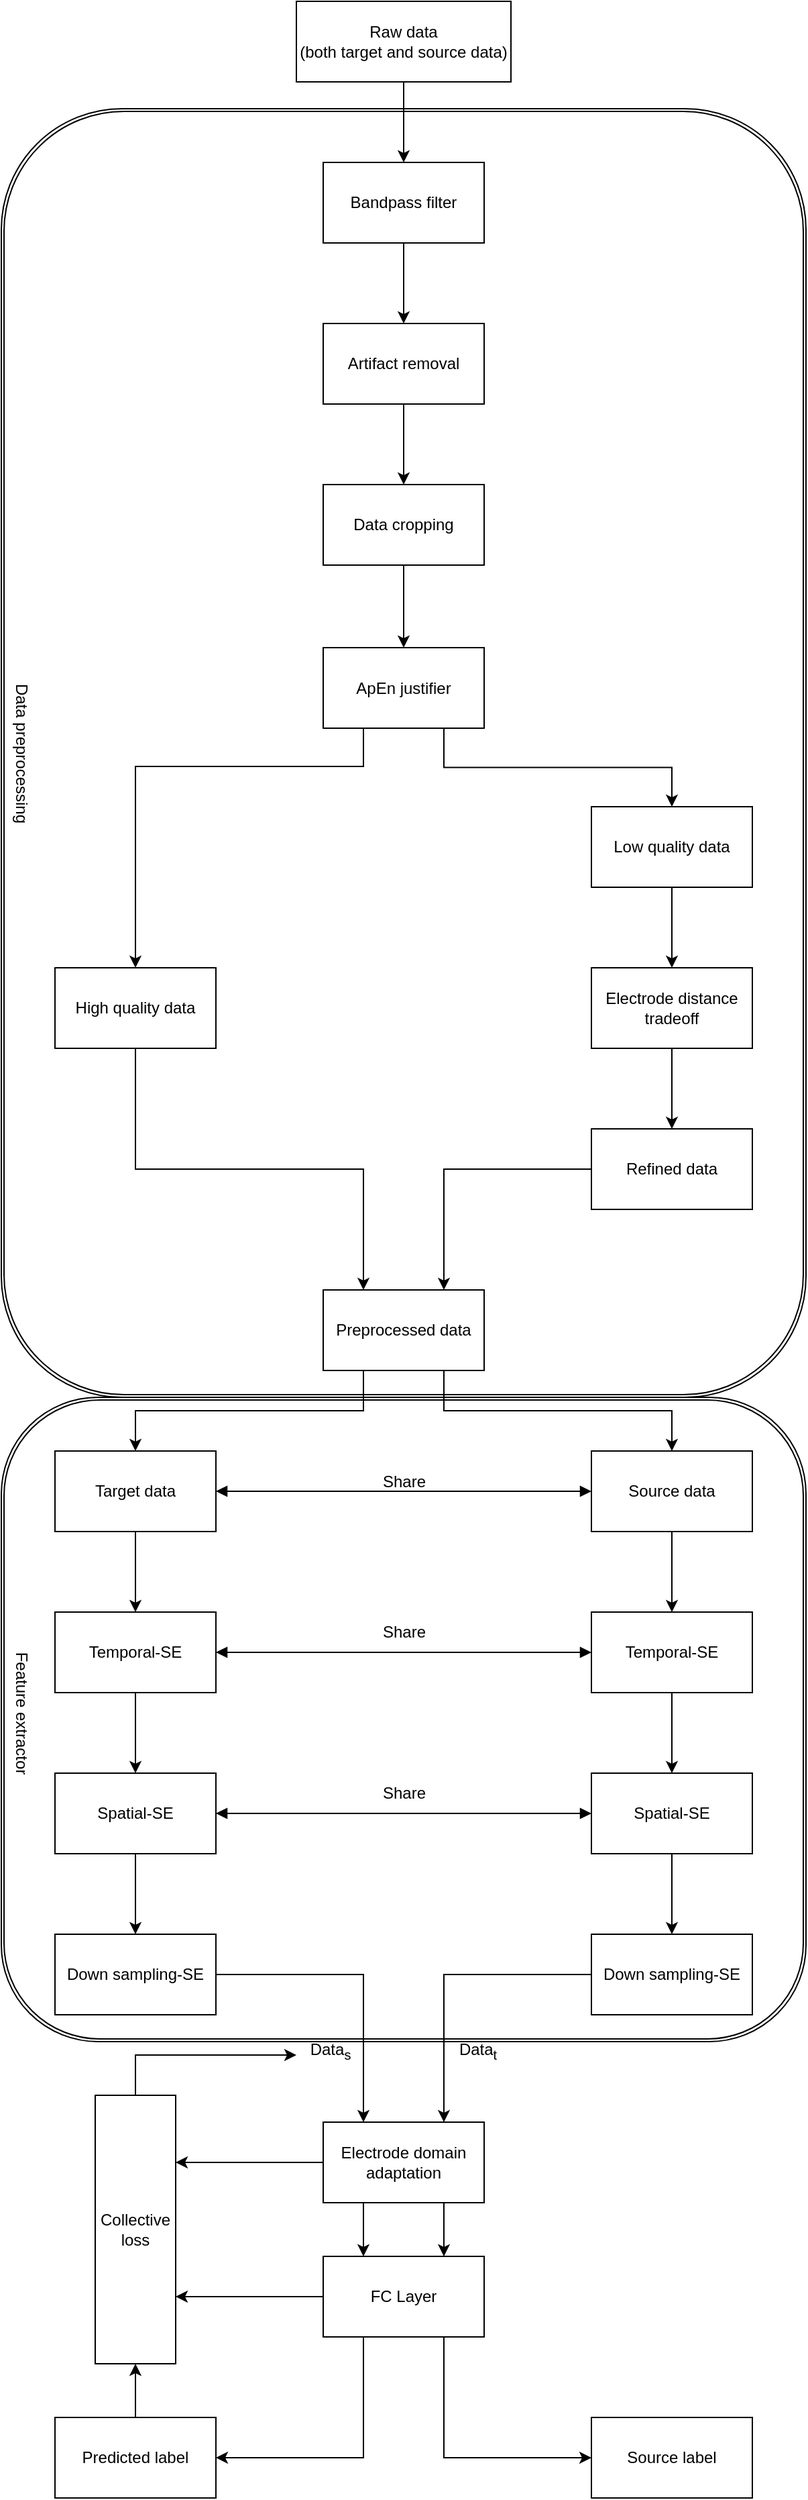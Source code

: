 <mxfile version="25.0.3">
  <diagram name="第 1 页" id="pvQhF8AryuaIjtNejtY6">
    <mxGraphModel dx="713" dy="395" grid="1" gridSize="10" guides="1" tooltips="1" connect="1" arrows="1" fold="1" page="1" pageScale="1" pageWidth="827" pageHeight="1169" math="0" shadow="0">
      <root>
        <mxCell id="0" />
        <mxCell id="1" parent="0" />
        <mxCell id="T4NdSgvmd6i7ijyYlSUB-66" value="" style="shape=ext;double=1;rounded=1;whiteSpace=wrap;html=1;fillColor=none;" vertex="1" parent="1">
          <mxGeometry x="120" y="80" width="600" height="960" as="geometry" />
        </mxCell>
        <mxCell id="T4NdSgvmd6i7ijyYlSUB-71" value="" style="shape=ext;double=1;rounded=1;whiteSpace=wrap;html=1;fillColor=none;" vertex="1" parent="1">
          <mxGeometry x="120" y="1040" width="600" height="480" as="geometry" />
        </mxCell>
        <mxCell id="T4NdSgvmd6i7ijyYlSUB-25" style="edgeStyle=orthogonalEdgeStyle;rounded=0;orthogonalLoop=1;jettySize=auto;html=1;" edge="1" parent="1" source="T4NdSgvmd6i7ijyYlSUB-1" target="T4NdSgvmd6i7ijyYlSUB-5">
          <mxGeometry relative="1" as="geometry" />
        </mxCell>
        <mxCell id="T4NdSgvmd6i7ijyYlSUB-1" value="Raw data&lt;div&gt;(both target and source data)&lt;/div&gt;" style="rounded=0;whiteSpace=wrap;html=1;" vertex="1" parent="1">
          <mxGeometry x="340" width="160" height="60" as="geometry" />
        </mxCell>
        <mxCell id="T4NdSgvmd6i7ijyYlSUB-29" style="edgeStyle=orthogonalEdgeStyle;rounded=0;orthogonalLoop=1;jettySize=auto;html=1;exitX=0.25;exitY=1;exitDx=0;exitDy=0;entryX=0.5;entryY=0;entryDx=0;entryDy=0;" edge="1" parent="1" source="T4NdSgvmd6i7ijyYlSUB-2" target="T4NdSgvmd6i7ijyYlSUB-4">
          <mxGeometry relative="1" as="geometry">
            <Array as="points">
              <mxPoint x="390" y="570" />
              <mxPoint x="220" y="570" />
            </Array>
          </mxGeometry>
        </mxCell>
        <mxCell id="T4NdSgvmd6i7ijyYlSUB-30" style="edgeStyle=orthogonalEdgeStyle;rounded=0;orthogonalLoop=1;jettySize=auto;html=1;exitX=0.75;exitY=1;exitDx=0;exitDy=0;entryX=0.5;entryY=0;entryDx=0;entryDy=0;" edge="1" parent="1" source="T4NdSgvmd6i7ijyYlSUB-2" target="T4NdSgvmd6i7ijyYlSUB-3">
          <mxGeometry relative="1" as="geometry" />
        </mxCell>
        <mxCell id="T4NdSgvmd6i7ijyYlSUB-2" value="ApEn justifier" style="rounded=0;whiteSpace=wrap;html=1;" vertex="1" parent="1">
          <mxGeometry x="360" y="481.5" width="120" height="60" as="geometry" />
        </mxCell>
        <mxCell id="T4NdSgvmd6i7ijyYlSUB-31" style="edgeStyle=orthogonalEdgeStyle;rounded=0;orthogonalLoop=1;jettySize=auto;html=1;" edge="1" parent="1" source="T4NdSgvmd6i7ijyYlSUB-3" target="T4NdSgvmd6i7ijyYlSUB-8">
          <mxGeometry relative="1" as="geometry" />
        </mxCell>
        <mxCell id="T4NdSgvmd6i7ijyYlSUB-3" value="Low quality data" style="rounded=0;whiteSpace=wrap;html=1;" vertex="1" parent="1">
          <mxGeometry x="560" y="600" width="120" height="60" as="geometry" />
        </mxCell>
        <mxCell id="T4NdSgvmd6i7ijyYlSUB-34" style="edgeStyle=orthogonalEdgeStyle;rounded=0;orthogonalLoop=1;jettySize=auto;html=1;entryX=0.25;entryY=0;entryDx=0;entryDy=0;" edge="1" parent="1" source="T4NdSgvmd6i7ijyYlSUB-4" target="T4NdSgvmd6i7ijyYlSUB-10">
          <mxGeometry relative="1" as="geometry">
            <Array as="points">
              <mxPoint x="220" y="870" />
              <mxPoint x="390" y="870" />
            </Array>
          </mxGeometry>
        </mxCell>
        <mxCell id="T4NdSgvmd6i7ijyYlSUB-4" value="High quality data" style="rounded=0;whiteSpace=wrap;html=1;" vertex="1" parent="1">
          <mxGeometry x="160" y="720" width="120" height="60" as="geometry" />
        </mxCell>
        <mxCell id="T4NdSgvmd6i7ijyYlSUB-26" style="edgeStyle=orthogonalEdgeStyle;rounded=0;orthogonalLoop=1;jettySize=auto;html=1;entryX=0.5;entryY=0;entryDx=0;entryDy=0;" edge="1" parent="1" source="T4NdSgvmd6i7ijyYlSUB-5" target="T4NdSgvmd6i7ijyYlSUB-6">
          <mxGeometry relative="1" as="geometry" />
        </mxCell>
        <mxCell id="T4NdSgvmd6i7ijyYlSUB-5" value="Bandpass filter" style="rounded=0;whiteSpace=wrap;html=1;" vertex="1" parent="1">
          <mxGeometry x="360" y="120" width="120" height="60" as="geometry" />
        </mxCell>
        <mxCell id="T4NdSgvmd6i7ijyYlSUB-27" style="edgeStyle=orthogonalEdgeStyle;rounded=0;orthogonalLoop=1;jettySize=auto;html=1;entryX=0.5;entryY=0;entryDx=0;entryDy=0;" edge="1" parent="1" source="T4NdSgvmd6i7ijyYlSUB-6" target="T4NdSgvmd6i7ijyYlSUB-7">
          <mxGeometry relative="1" as="geometry" />
        </mxCell>
        <mxCell id="T4NdSgvmd6i7ijyYlSUB-6" value="Artifact removal" style="rounded=0;whiteSpace=wrap;html=1;" vertex="1" parent="1">
          <mxGeometry x="360" y="240" width="120" height="60" as="geometry" />
        </mxCell>
        <mxCell id="T4NdSgvmd6i7ijyYlSUB-28" style="edgeStyle=orthogonalEdgeStyle;rounded=0;orthogonalLoop=1;jettySize=auto;html=1;entryX=0.5;entryY=0;entryDx=0;entryDy=0;" edge="1" parent="1" source="T4NdSgvmd6i7ijyYlSUB-7" target="T4NdSgvmd6i7ijyYlSUB-2">
          <mxGeometry relative="1" as="geometry" />
        </mxCell>
        <mxCell id="T4NdSgvmd6i7ijyYlSUB-7" value="Data cropping" style="rounded=0;whiteSpace=wrap;html=1;" vertex="1" parent="1">
          <mxGeometry x="360" y="360" width="120" height="60" as="geometry" />
        </mxCell>
        <mxCell id="T4NdSgvmd6i7ijyYlSUB-32" style="edgeStyle=orthogonalEdgeStyle;rounded=0;orthogonalLoop=1;jettySize=auto;html=1;entryX=0.5;entryY=0;entryDx=0;entryDy=0;" edge="1" parent="1" source="T4NdSgvmd6i7ijyYlSUB-8" target="T4NdSgvmd6i7ijyYlSUB-9">
          <mxGeometry relative="1" as="geometry" />
        </mxCell>
        <mxCell id="T4NdSgvmd6i7ijyYlSUB-8" value="Electrode distance tradeoff" style="rounded=0;whiteSpace=wrap;html=1;" vertex="1" parent="1">
          <mxGeometry x="560" y="720" width="120" height="60" as="geometry" />
        </mxCell>
        <mxCell id="T4NdSgvmd6i7ijyYlSUB-33" style="edgeStyle=orthogonalEdgeStyle;rounded=0;orthogonalLoop=1;jettySize=auto;html=1;entryX=0.75;entryY=0;entryDx=0;entryDy=0;" edge="1" parent="1" source="T4NdSgvmd6i7ijyYlSUB-9" target="T4NdSgvmd6i7ijyYlSUB-10">
          <mxGeometry relative="1" as="geometry" />
        </mxCell>
        <mxCell id="T4NdSgvmd6i7ijyYlSUB-9" value="Refined data" style="rounded=0;whiteSpace=wrap;html=1;" vertex="1" parent="1">
          <mxGeometry x="560" y="840" width="120" height="60" as="geometry" />
        </mxCell>
        <mxCell id="T4NdSgvmd6i7ijyYlSUB-35" style="edgeStyle=orthogonalEdgeStyle;rounded=0;orthogonalLoop=1;jettySize=auto;html=1;exitX=0.25;exitY=1;exitDx=0;exitDy=0;entryX=0.5;entryY=0;entryDx=0;entryDy=0;" edge="1" parent="1" source="T4NdSgvmd6i7ijyYlSUB-10" target="T4NdSgvmd6i7ijyYlSUB-12">
          <mxGeometry relative="1" as="geometry" />
        </mxCell>
        <mxCell id="T4NdSgvmd6i7ijyYlSUB-36" style="edgeStyle=orthogonalEdgeStyle;rounded=0;orthogonalLoop=1;jettySize=auto;html=1;exitX=0.75;exitY=1;exitDx=0;exitDy=0;entryX=0.5;entryY=0;entryDx=0;entryDy=0;" edge="1" parent="1" source="T4NdSgvmd6i7ijyYlSUB-10" target="T4NdSgvmd6i7ijyYlSUB-11">
          <mxGeometry relative="1" as="geometry" />
        </mxCell>
        <mxCell id="T4NdSgvmd6i7ijyYlSUB-10" value="Preprocessed data" style="rounded=0;whiteSpace=wrap;html=1;" vertex="1" parent="1">
          <mxGeometry x="360" y="960" width="120" height="60" as="geometry" />
        </mxCell>
        <mxCell id="T4NdSgvmd6i7ijyYlSUB-38" style="edgeStyle=orthogonalEdgeStyle;rounded=0;orthogonalLoop=1;jettySize=auto;html=1;entryX=0.5;entryY=0;entryDx=0;entryDy=0;" edge="1" parent="1" source="T4NdSgvmd6i7ijyYlSUB-11" target="T4NdSgvmd6i7ijyYlSUB-13">
          <mxGeometry relative="1" as="geometry" />
        </mxCell>
        <mxCell id="T4NdSgvmd6i7ijyYlSUB-11" value="Source data" style="rounded=0;whiteSpace=wrap;html=1;" vertex="1" parent="1">
          <mxGeometry x="560" y="1080" width="120" height="60" as="geometry" />
        </mxCell>
        <mxCell id="T4NdSgvmd6i7ijyYlSUB-37" style="edgeStyle=orthogonalEdgeStyle;rounded=0;orthogonalLoop=1;jettySize=auto;html=1;entryX=0.5;entryY=0;entryDx=0;entryDy=0;" edge="1" parent="1" source="T4NdSgvmd6i7ijyYlSUB-12" target="T4NdSgvmd6i7ijyYlSUB-14">
          <mxGeometry relative="1" as="geometry" />
        </mxCell>
        <mxCell id="T4NdSgvmd6i7ijyYlSUB-12" value="Target data" style="rounded=0;whiteSpace=wrap;html=1;" vertex="1" parent="1">
          <mxGeometry x="160" y="1080" width="120" height="60" as="geometry" />
        </mxCell>
        <mxCell id="T4NdSgvmd6i7ijyYlSUB-40" style="edgeStyle=orthogonalEdgeStyle;rounded=0;orthogonalLoop=1;jettySize=auto;html=1;entryX=0.5;entryY=0;entryDx=0;entryDy=0;" edge="1" parent="1" source="T4NdSgvmd6i7ijyYlSUB-13" target="T4NdSgvmd6i7ijyYlSUB-15">
          <mxGeometry relative="1" as="geometry" />
        </mxCell>
        <mxCell id="T4NdSgvmd6i7ijyYlSUB-13" value="Temporal-SE" style="rounded=0;whiteSpace=wrap;html=1;" vertex="1" parent="1">
          <mxGeometry x="560" y="1200" width="120" height="60" as="geometry" />
        </mxCell>
        <mxCell id="T4NdSgvmd6i7ijyYlSUB-39" style="edgeStyle=orthogonalEdgeStyle;rounded=0;orthogonalLoop=1;jettySize=auto;html=1;entryX=0.5;entryY=0;entryDx=0;entryDy=0;" edge="1" parent="1" source="T4NdSgvmd6i7ijyYlSUB-14" target="T4NdSgvmd6i7ijyYlSUB-16">
          <mxGeometry relative="1" as="geometry" />
        </mxCell>
        <mxCell id="T4NdSgvmd6i7ijyYlSUB-14" value="Temporal-SE" style="rounded=0;whiteSpace=wrap;html=1;" vertex="1" parent="1">
          <mxGeometry x="160" y="1200" width="120" height="60" as="geometry" />
        </mxCell>
        <mxCell id="T4NdSgvmd6i7ijyYlSUB-42" style="edgeStyle=orthogonalEdgeStyle;rounded=0;orthogonalLoop=1;jettySize=auto;html=1;entryX=0.5;entryY=0;entryDx=0;entryDy=0;" edge="1" parent="1" source="T4NdSgvmd6i7ijyYlSUB-15" target="T4NdSgvmd6i7ijyYlSUB-17">
          <mxGeometry relative="1" as="geometry" />
        </mxCell>
        <mxCell id="T4NdSgvmd6i7ijyYlSUB-15" value="Spatial-SE" style="rounded=0;whiteSpace=wrap;html=1;" vertex="1" parent="1">
          <mxGeometry x="560" y="1320" width="120" height="60" as="geometry" />
        </mxCell>
        <mxCell id="T4NdSgvmd6i7ijyYlSUB-41" style="edgeStyle=orthogonalEdgeStyle;rounded=0;orthogonalLoop=1;jettySize=auto;html=1;entryX=0.5;entryY=0;entryDx=0;entryDy=0;" edge="1" parent="1" source="T4NdSgvmd6i7ijyYlSUB-16" target="T4NdSgvmd6i7ijyYlSUB-18">
          <mxGeometry relative="1" as="geometry" />
        </mxCell>
        <mxCell id="T4NdSgvmd6i7ijyYlSUB-16" value="Spatial-SE" style="rounded=0;whiteSpace=wrap;html=1;" vertex="1" parent="1">
          <mxGeometry x="160" y="1320" width="120" height="60" as="geometry" />
        </mxCell>
        <mxCell id="T4NdSgvmd6i7ijyYlSUB-44" style="edgeStyle=orthogonalEdgeStyle;rounded=0;orthogonalLoop=1;jettySize=auto;html=1;entryX=0.75;entryY=0;entryDx=0;entryDy=0;" edge="1" parent="1" source="T4NdSgvmd6i7ijyYlSUB-17" target="T4NdSgvmd6i7ijyYlSUB-19">
          <mxGeometry relative="1" as="geometry" />
        </mxCell>
        <mxCell id="T4NdSgvmd6i7ijyYlSUB-17" value="Down sampling-SE" style="rounded=0;whiteSpace=wrap;html=1;" vertex="1" parent="1">
          <mxGeometry x="560" y="1440" width="120" height="60" as="geometry" />
        </mxCell>
        <mxCell id="T4NdSgvmd6i7ijyYlSUB-43" style="edgeStyle=orthogonalEdgeStyle;rounded=0;orthogonalLoop=1;jettySize=auto;html=1;entryX=0.25;entryY=0;entryDx=0;entryDy=0;" edge="1" parent="1" source="T4NdSgvmd6i7ijyYlSUB-18" target="T4NdSgvmd6i7ijyYlSUB-19">
          <mxGeometry relative="1" as="geometry" />
        </mxCell>
        <mxCell id="T4NdSgvmd6i7ijyYlSUB-18" value="Down sampling-SE" style="rounded=0;whiteSpace=wrap;html=1;" vertex="1" parent="1">
          <mxGeometry x="160" y="1440" width="120" height="60" as="geometry" />
        </mxCell>
        <mxCell id="T4NdSgvmd6i7ijyYlSUB-45" style="edgeStyle=orthogonalEdgeStyle;rounded=0;orthogonalLoop=1;jettySize=auto;html=1;exitX=0.25;exitY=1;exitDx=0;exitDy=0;entryX=0.25;entryY=0;entryDx=0;entryDy=0;" edge="1" parent="1" source="T4NdSgvmd6i7ijyYlSUB-19" target="T4NdSgvmd6i7ijyYlSUB-20">
          <mxGeometry relative="1" as="geometry" />
        </mxCell>
        <mxCell id="T4NdSgvmd6i7ijyYlSUB-46" style="edgeStyle=orthogonalEdgeStyle;rounded=0;orthogonalLoop=1;jettySize=auto;html=1;exitX=0.75;exitY=1;exitDx=0;exitDy=0;entryX=0.75;entryY=0;entryDx=0;entryDy=0;" edge="1" parent="1" source="T4NdSgvmd6i7ijyYlSUB-19" target="T4NdSgvmd6i7ijyYlSUB-20">
          <mxGeometry relative="1" as="geometry" />
        </mxCell>
        <mxCell id="T4NdSgvmd6i7ijyYlSUB-51" style="edgeStyle=orthogonalEdgeStyle;rounded=0;orthogonalLoop=1;jettySize=auto;html=1;entryX=0.25;entryY=0;entryDx=0;entryDy=0;" edge="1" parent="1" source="T4NdSgvmd6i7ijyYlSUB-19" target="T4NdSgvmd6i7ijyYlSUB-21">
          <mxGeometry relative="1" as="geometry" />
        </mxCell>
        <mxCell id="T4NdSgvmd6i7ijyYlSUB-19" value="Electrode domain adaptation" style="rounded=0;whiteSpace=wrap;html=1;" vertex="1" parent="1">
          <mxGeometry x="360" y="1580" width="120" height="60" as="geometry" />
        </mxCell>
        <mxCell id="T4NdSgvmd6i7ijyYlSUB-47" style="edgeStyle=orthogonalEdgeStyle;rounded=0;orthogonalLoop=1;jettySize=auto;html=1;exitX=0.25;exitY=1;exitDx=0;exitDy=0;entryX=1;entryY=0.5;entryDx=0;entryDy=0;" edge="1" parent="1" source="T4NdSgvmd6i7ijyYlSUB-20" target="T4NdSgvmd6i7ijyYlSUB-23">
          <mxGeometry relative="1" as="geometry" />
        </mxCell>
        <mxCell id="T4NdSgvmd6i7ijyYlSUB-48" style="edgeStyle=orthogonalEdgeStyle;rounded=0;orthogonalLoop=1;jettySize=auto;html=1;exitX=0.75;exitY=1;exitDx=0;exitDy=0;entryX=0;entryY=0.5;entryDx=0;entryDy=0;" edge="1" parent="1" source="T4NdSgvmd6i7ijyYlSUB-20" target="T4NdSgvmd6i7ijyYlSUB-22">
          <mxGeometry relative="1" as="geometry" />
        </mxCell>
        <mxCell id="T4NdSgvmd6i7ijyYlSUB-50" style="edgeStyle=orthogonalEdgeStyle;rounded=0;orthogonalLoop=1;jettySize=auto;html=1;entryX=0.75;entryY=0;entryDx=0;entryDy=0;" edge="1" parent="1" source="T4NdSgvmd6i7ijyYlSUB-20" target="T4NdSgvmd6i7ijyYlSUB-21">
          <mxGeometry relative="1" as="geometry" />
        </mxCell>
        <mxCell id="T4NdSgvmd6i7ijyYlSUB-20" value="FC Layer" style="rounded=0;whiteSpace=wrap;html=1;" vertex="1" parent="1">
          <mxGeometry x="360" y="1680" width="120" height="60" as="geometry" />
        </mxCell>
        <mxCell id="T4NdSgvmd6i7ijyYlSUB-55" style="edgeStyle=orthogonalEdgeStyle;rounded=0;orthogonalLoop=1;jettySize=auto;html=1;" edge="1" parent="1" source="T4NdSgvmd6i7ijyYlSUB-21" target="T4NdSgvmd6i7ijyYlSUB-53">
          <mxGeometry relative="1" as="geometry">
            <Array as="points">
              <mxPoint x="220" y="1530" />
              <mxPoint x="365" y="1530" />
            </Array>
          </mxGeometry>
        </mxCell>
        <mxCell id="T4NdSgvmd6i7ijyYlSUB-21" value="Collective loss" style="rounded=0;whiteSpace=wrap;html=1;direction=south;" vertex="1" parent="1">
          <mxGeometry x="190" y="1560" width="60" height="200" as="geometry" />
        </mxCell>
        <mxCell id="T4NdSgvmd6i7ijyYlSUB-22" value="Source label" style="rounded=0;whiteSpace=wrap;html=1;" vertex="1" parent="1">
          <mxGeometry x="560" y="1800" width="120" height="60" as="geometry" />
        </mxCell>
        <mxCell id="T4NdSgvmd6i7ijyYlSUB-49" style="edgeStyle=orthogonalEdgeStyle;rounded=0;orthogonalLoop=1;jettySize=auto;html=1;exitX=0.5;exitY=0;exitDx=0;exitDy=0;entryX=1;entryY=0.5;entryDx=0;entryDy=0;" edge="1" parent="1" source="T4NdSgvmd6i7ijyYlSUB-23" target="T4NdSgvmd6i7ijyYlSUB-21">
          <mxGeometry relative="1" as="geometry" />
        </mxCell>
        <mxCell id="T4NdSgvmd6i7ijyYlSUB-23" value="Predicted label" style="rounded=0;whiteSpace=wrap;html=1;" vertex="1" parent="1">
          <mxGeometry x="160" y="1800" width="120" height="60" as="geometry" />
        </mxCell>
        <mxCell id="T4NdSgvmd6i7ijyYlSUB-53" value="&lt;sub&gt;&lt;span style=&quot;font-size: 12px;&quot;&gt;Data&lt;sub&gt;s&lt;/sub&gt;&lt;/span&gt;&lt;/sub&gt;" style="text;html=1;align=center;verticalAlign=middle;resizable=0;points=[];autosize=1;strokeColor=none;fillColor=none;" vertex="1" parent="1">
          <mxGeometry x="340" y="1510" width="50" height="30" as="geometry" />
        </mxCell>
        <mxCell id="T4NdSgvmd6i7ijyYlSUB-54" value="&lt;sub&gt;&lt;span style=&quot;font-size: 12px;&quot;&gt;Data&lt;sub&gt;t&lt;/sub&gt;&lt;/span&gt;&lt;/sub&gt;" style="text;html=1;align=center;verticalAlign=middle;resizable=0;points=[];autosize=1;strokeColor=none;fillColor=none;" vertex="1" parent="1">
          <mxGeometry x="450" y="1510" width="50" height="30" as="geometry" />
        </mxCell>
        <mxCell id="T4NdSgvmd6i7ijyYlSUB-58" value="" style="endArrow=block;startArrow=block;endFill=1;startFill=1;html=1;rounded=0;entryX=0;entryY=0.5;entryDx=0;entryDy=0;exitX=1;exitY=0.5;exitDx=0;exitDy=0;" edge="1" parent="1" source="T4NdSgvmd6i7ijyYlSUB-12" target="T4NdSgvmd6i7ijyYlSUB-11">
          <mxGeometry width="160" relative="1" as="geometry">
            <mxPoint x="-30" y="1400" as="sourcePoint" />
            <mxPoint x="130" y="1400" as="targetPoint" />
          </mxGeometry>
        </mxCell>
        <mxCell id="T4NdSgvmd6i7ijyYlSUB-59" value="" style="endArrow=block;startArrow=block;endFill=1;startFill=1;html=1;rounded=0;exitX=1;exitY=0.5;exitDx=0;exitDy=0;entryX=0;entryY=0.5;entryDx=0;entryDy=0;" edge="1" parent="1" source="T4NdSgvmd6i7ijyYlSUB-14" target="T4NdSgvmd6i7ijyYlSUB-13">
          <mxGeometry width="160" relative="1" as="geometry">
            <mxPoint x="300" y="1240" as="sourcePoint" />
            <mxPoint x="530" y="1260" as="targetPoint" />
          </mxGeometry>
        </mxCell>
        <mxCell id="T4NdSgvmd6i7ijyYlSUB-60" value="" style="endArrow=block;startArrow=block;endFill=1;startFill=1;html=1;rounded=0;entryX=0;entryY=0.5;entryDx=0;entryDy=0;exitX=1;exitY=0.5;exitDx=0;exitDy=0;" edge="1" parent="1" source="T4NdSgvmd6i7ijyYlSUB-16" target="T4NdSgvmd6i7ijyYlSUB-15">
          <mxGeometry width="160" relative="1" as="geometry">
            <mxPoint x="300" y="1130" as="sourcePoint" />
            <mxPoint x="580" y="1130" as="targetPoint" />
          </mxGeometry>
        </mxCell>
        <mxCell id="T4NdSgvmd6i7ijyYlSUB-62" value="Share" style="text;html=1;align=center;verticalAlign=middle;resizable=0;points=[];autosize=1;strokeColor=none;fillColor=none;" vertex="1" parent="1">
          <mxGeometry x="390" y="1088" width="60" height="30" as="geometry" />
        </mxCell>
        <mxCell id="T4NdSgvmd6i7ijyYlSUB-63" value="Share" style="text;html=1;align=center;verticalAlign=middle;resizable=0;points=[];autosize=1;strokeColor=none;fillColor=none;" vertex="1" parent="1">
          <mxGeometry x="390" y="1200" width="60" height="30" as="geometry" />
        </mxCell>
        <mxCell id="T4NdSgvmd6i7ijyYlSUB-64" value="Share" style="text;html=1;align=center;verticalAlign=middle;resizable=0;points=[];autosize=1;strokeColor=none;fillColor=none;" vertex="1" parent="1">
          <mxGeometry x="390" y="1320" width="60" height="30" as="geometry" />
        </mxCell>
        <mxCell id="T4NdSgvmd6i7ijyYlSUB-67" value="Data preprocessing" style="text;html=1;align=center;verticalAlign=middle;resizable=0;points=[];autosize=1;strokeColor=none;fillColor=none;rotation=90;" vertex="1" parent="1">
          <mxGeometry x="70" y="545" width="130" height="30" as="geometry" />
        </mxCell>
        <mxCell id="T4NdSgvmd6i7ijyYlSUB-70" value="Feature extractor" style="text;html=1;align=center;verticalAlign=middle;resizable=0;points=[];autosize=1;strokeColor=none;fillColor=none;rotation=90;" vertex="1" parent="1">
          <mxGeometry x="80" y="1260" width="110" height="30" as="geometry" />
        </mxCell>
      </root>
    </mxGraphModel>
  </diagram>
</mxfile>
